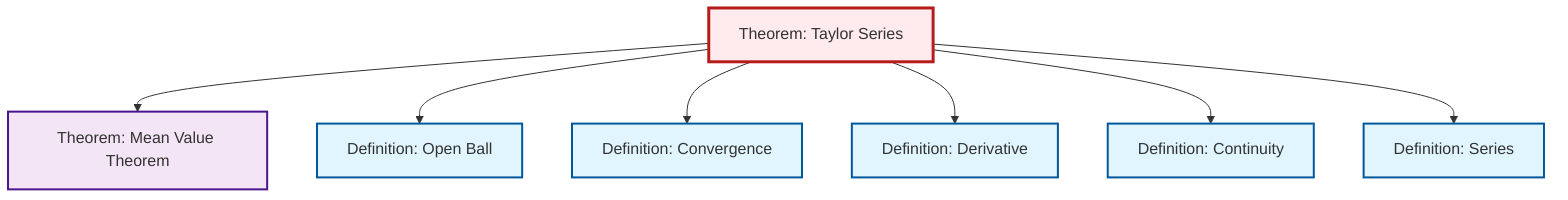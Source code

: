 graph TD
    classDef definition fill:#e1f5fe,stroke:#01579b,stroke-width:2px
    classDef theorem fill:#f3e5f5,stroke:#4a148c,stroke-width:2px
    classDef axiom fill:#fff3e0,stroke:#e65100,stroke-width:2px
    classDef example fill:#e8f5e9,stroke:#1b5e20,stroke-width:2px
    classDef current fill:#ffebee,stroke:#b71c1c,stroke-width:3px
    def-derivative["Definition: Derivative"]:::definition
    def-convergence["Definition: Convergence"]:::definition
    def-series["Definition: Series"]:::definition
    thm-mean-value["Theorem: Mean Value Theorem"]:::theorem
    thm-taylor-series["Theorem: Taylor Series"]:::theorem
    def-open-ball["Definition: Open Ball"]:::definition
    def-continuity["Definition: Continuity"]:::definition
    thm-taylor-series --> thm-mean-value
    thm-taylor-series --> def-open-ball
    thm-taylor-series --> def-convergence
    thm-taylor-series --> def-derivative
    thm-taylor-series --> def-continuity
    thm-taylor-series --> def-series
    class thm-taylor-series current